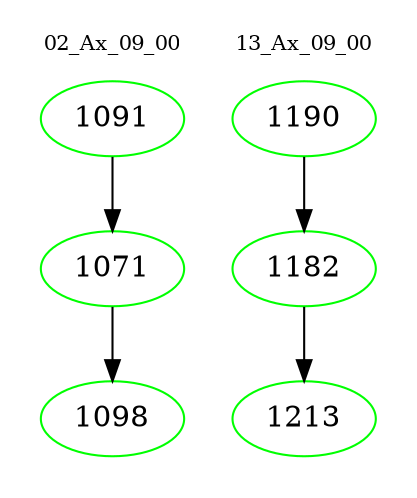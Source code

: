 digraph{
subgraph cluster_0 {
color = white
label = "02_Ax_09_00";
fontsize=10;
T0_1091 [label="1091", color="green"]
T0_1091 -> T0_1071 [color="black"]
T0_1071 [label="1071", color="green"]
T0_1071 -> T0_1098 [color="black"]
T0_1098 [label="1098", color="green"]
}
subgraph cluster_1 {
color = white
label = "13_Ax_09_00";
fontsize=10;
T1_1190 [label="1190", color="green"]
T1_1190 -> T1_1182 [color="black"]
T1_1182 [label="1182", color="green"]
T1_1182 -> T1_1213 [color="black"]
T1_1213 [label="1213", color="green"]
}
}

